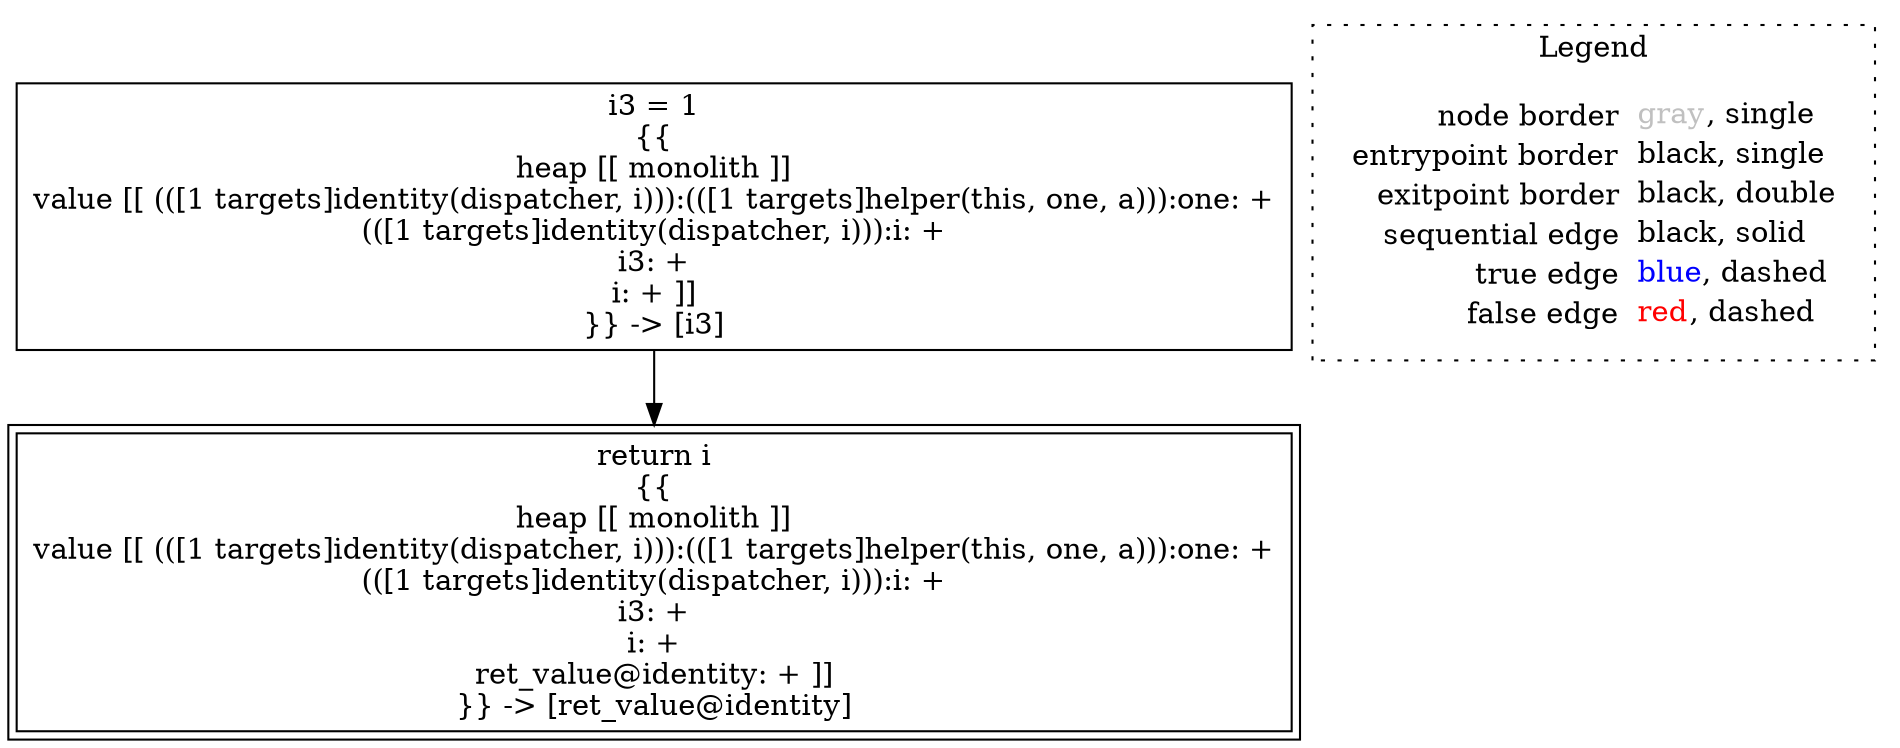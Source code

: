 digraph {
	"node0" [shape="rect",color="black",label=<i3 = 1<BR/>{{<BR/>heap [[ monolith ]]<BR/>value [[ (([1 targets]identity(dispatcher, i))):(([1 targets]helper(this, one, a))):one: +<BR/>(([1 targets]identity(dispatcher, i))):i: +<BR/>i3: +<BR/>i: + ]]<BR/>}} -&gt; [i3]>];
	"node1" [shape="rect",color="black",peripheries="2",label=<return i<BR/>{{<BR/>heap [[ monolith ]]<BR/>value [[ (([1 targets]identity(dispatcher, i))):(([1 targets]helper(this, one, a))):one: +<BR/>(([1 targets]identity(dispatcher, i))):i: +<BR/>i3: +<BR/>i: +<BR/>ret_value@identity: + ]]<BR/>}} -&gt; [ret_value@identity]>];
	"node0" -> "node1" [color="black"];
subgraph cluster_legend {
	label="Legend";
	style=dotted;
	node [shape=plaintext];
	"legend" [label=<<table border="0" cellpadding="2" cellspacing="0" cellborder="0"><tr><td align="right">node border&nbsp;</td><td align="left"><font color="gray">gray</font>, single</td></tr><tr><td align="right">entrypoint border&nbsp;</td><td align="left"><font color="black">black</font>, single</td></tr><tr><td align="right">exitpoint border&nbsp;</td><td align="left"><font color="black">black</font>, double</td></tr><tr><td align="right">sequential edge&nbsp;</td><td align="left"><font color="black">black</font>, solid</td></tr><tr><td align="right">true edge&nbsp;</td><td align="left"><font color="blue">blue</font>, dashed</td></tr><tr><td align="right">false edge&nbsp;</td><td align="left"><font color="red">red</font>, dashed</td></tr></table>>];
}

}
